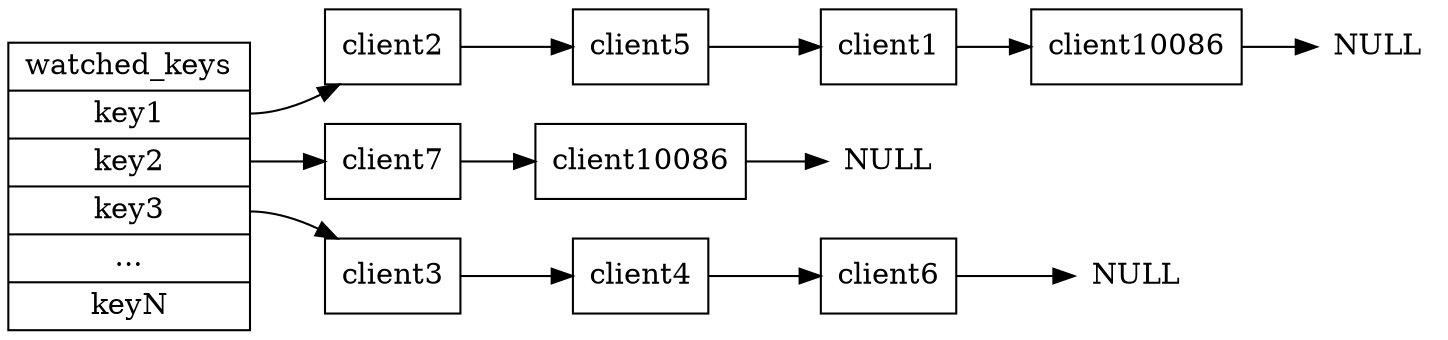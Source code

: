 digraph new_watched_keys {

    rankdir = LR;

    node [shape = record];

    // keys

    watched_keys [label = "watched_keys |<key1> key1 |<key2> key2 |<key3> key3 | ... |<keyN> keyN"];

    // clients blocking for key1
    client1 [label = "client1"];
    client5 [label = "client5"];
    client2 [label = "client2"];
    client10086 [label = "client10086"];
    null_1 [label = "NULL", shape = plaintext];
    
    watched_keys:key1 -> client2;
    client2 -> client5;
    client5 -> client1;
    client1 -> client10086;
    client10086 -> null_1;

    // clients blocking for key2
    client7 [label = "client7"];
    client10086_2 [label = "client10086"];
    null_2 [label = "NULL", shape = plaintext];

    watched_keys:key2 -> client7;
    client7 -> client10086_2;
    client10086_2 -> null_2;

    // key3

    client3 [label = "client3"];
    client4 [label = "client4"];
    client6 [label = "client6"];
    null_3 [label = "NULL", shape = plaintext];

    watched_keys:key3 -> client3;
    client3 -> client4;
    client4 -> client6;
    client6 -> null_3;
}
